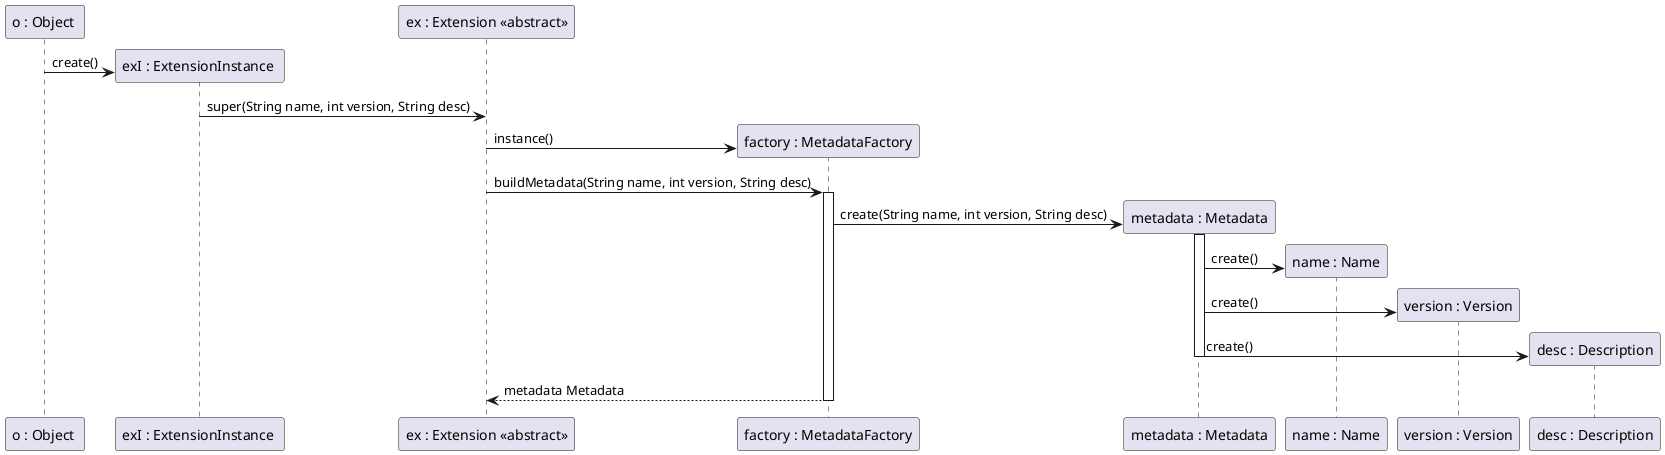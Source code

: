 @startuml core01_2_05_design.png


'participant "app : CleanSheets" as app
'participant "manager : ExtensionManager" as manager
'participant "loader : DescriptionExtensionLoader" as loader
'participant "ctrl : DescriptionExtensionLoaderController" as ctrl
'participant "thread : Thread" as thread
'participant "ui : DescriptionExtensionLoaderUI" as ui





'participant "metadata : Metadata" as metadata
'participant "dto : ExtensionDTO" as dto
'participant "name : Name" as name
'participant "version : Version" as version
'participant "desc : Description" as desc
'participant "factory : MetadataFactory" as factory
'participant " : Metadatable" as interface

participant "o : Object " as o
participant "exI : ExtensionInstance " as exI
participant "ex : Extension << abstract >>" as ex
participant "factory : MetadataFactory" as factory
participant "metadata : Metadata" as metadata
participant "name : Name" as name
participant "version : Version" as version
participant "desc : Description" as desc

create exI 
o -> exI : create()
exI -> ex : super(String name, int version, String desc)
create factory
ex -> factory : instance()

ex -> factory : buildMetadata(String name, int version, String desc)
activate factory
create metadata

factory -> metadata : create(String name, int version, String desc)
activate metadata
create name
metadata -> name : create()
create version
metadata -> version : create()
create desc
metadata -> desc : create()
deactivate metadata
factory --> ex : metadata Metadata


deactivate factory

@enduml